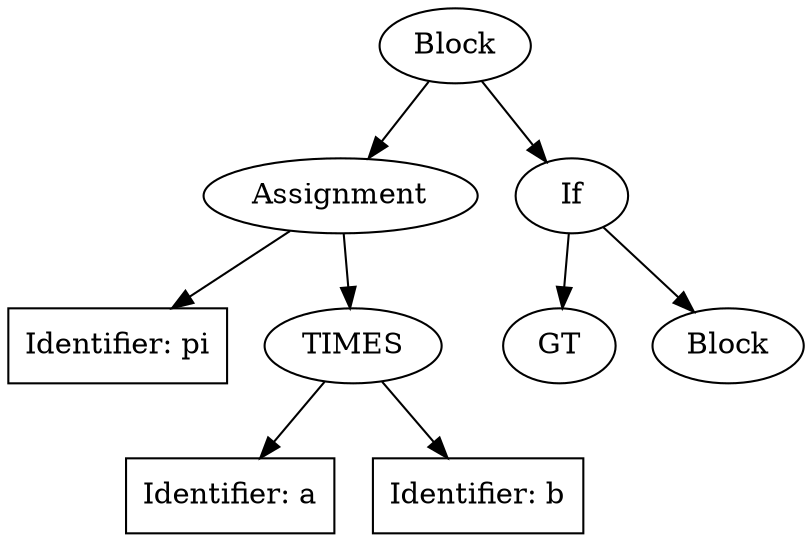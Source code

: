 digraph G {
	root [label="Block"]
	root -> root_0;
	root_0 [label="Assignment"]
	root_0 -> root_0_left;
	root_0_left [shape=box,label="Identifier: pi"]
	root_0 -> root_0_right;
	root_0_right [label="TIMES"]
	root_0_right -> root_0_right_left;
	root_0_right_left [shape=box,label="Identifier: a"]
	root_0_right -> root_0_right_right;
	root_0_right_right [shape=box,label="Identifier: b"]
	root -> root_1;
	root_1 [label="If"]
	root_1 -> root_1_cond;
	root_1_cond [label="GT"]
	root_1 -> root_1_if;
	root_1_if [label="Block"]
}
